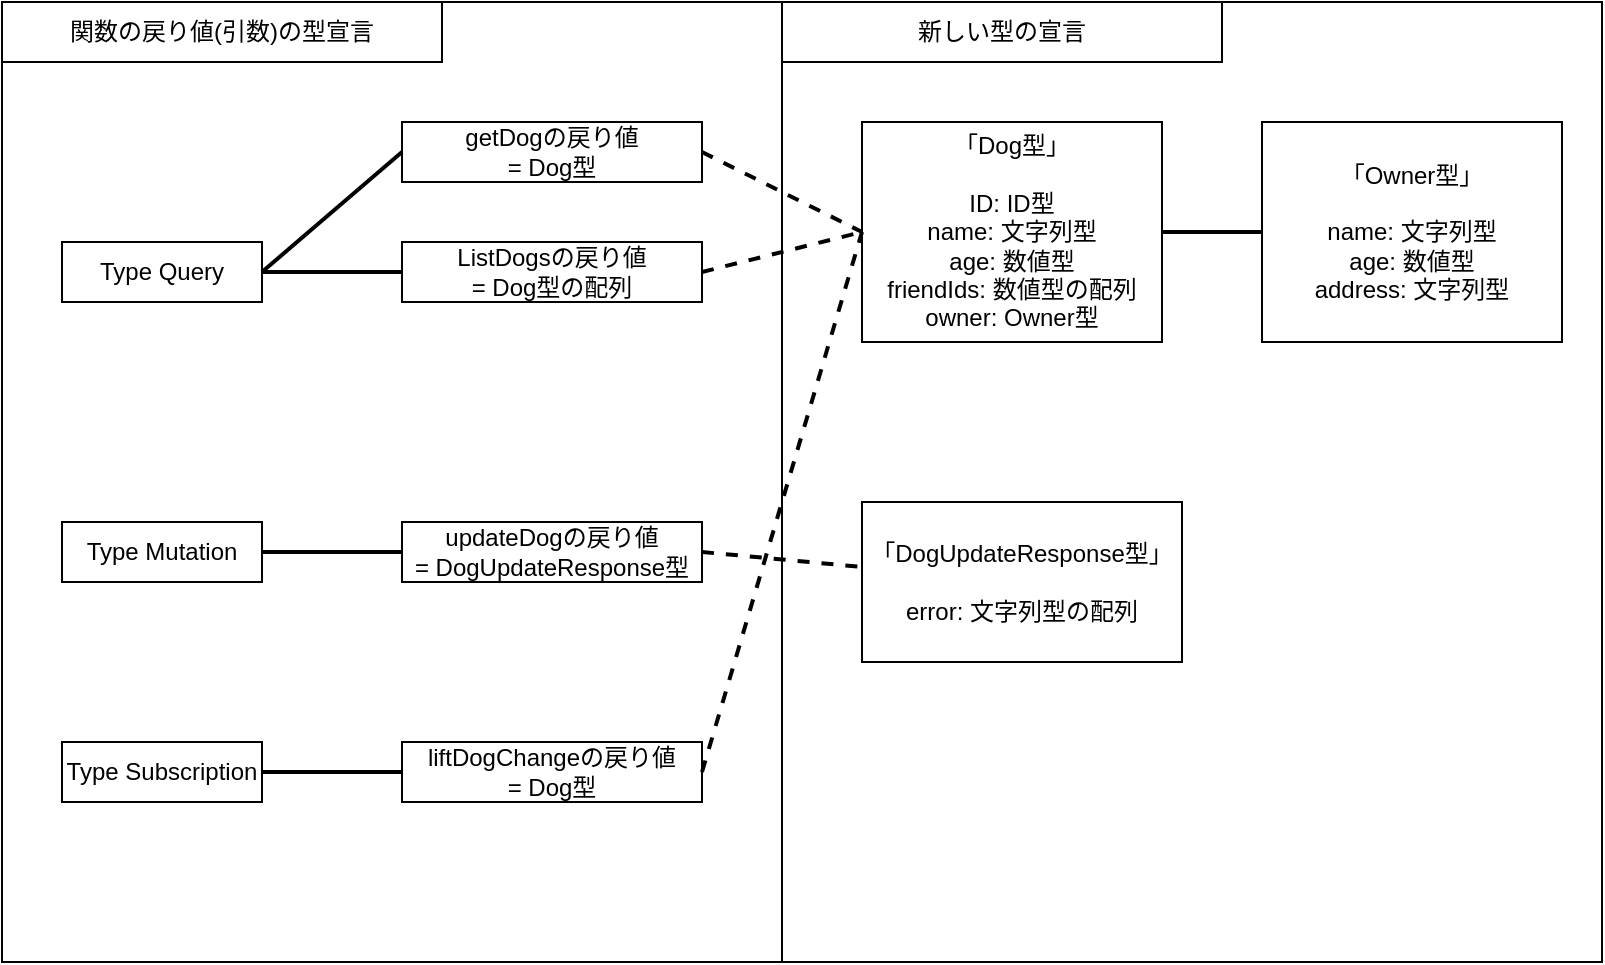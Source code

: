 <mxfile>
    <diagram id="VgZkpcFUQaif8pgN9zjC" name="Page-1">
        <mxGraphModel dx="434" dy="1140" grid="1" gridSize="10" guides="1" tooltips="1" connect="1" arrows="1" fold="1" page="1" pageScale="1" pageWidth="827" pageHeight="1169" math="0" shadow="0">
            <root>
                <mxCell id="0"/>
                <mxCell id="1" parent="0"/>
                <mxCell id="29" value="" style="rounded=0;whiteSpace=wrap;html=1;" vertex="1" parent="1">
                    <mxGeometry x="400" y="120" width="410" height="480" as="geometry"/>
                </mxCell>
                <mxCell id="28" value="" style="rounded=0;whiteSpace=wrap;html=1;" vertex="1" parent="1">
                    <mxGeometry x="10" y="120" width="390" height="480" as="geometry"/>
                </mxCell>
                <mxCell id="2" value="Type Query" style="rounded=0;whiteSpace=wrap;html=1;" vertex="1" parent="1">
                    <mxGeometry x="40" y="240" width="100" height="30" as="geometry"/>
                </mxCell>
                <mxCell id="3" value="Type Mutation" style="rounded=0;whiteSpace=wrap;html=1;" vertex="1" parent="1">
                    <mxGeometry x="40" y="380" width="100" height="30" as="geometry"/>
                </mxCell>
                <mxCell id="4" value="Type Subscription" style="rounded=0;whiteSpace=wrap;html=1;" vertex="1" parent="1">
                    <mxGeometry x="40" y="490" width="100" height="30" as="geometry"/>
                </mxCell>
                <mxCell id="5" value="getDogの戻り値&lt;br&gt;= Dog型" style="rounded=0;whiteSpace=wrap;html=1;" vertex="1" parent="1">
                    <mxGeometry x="210" y="180" width="150" height="30" as="geometry"/>
                </mxCell>
                <mxCell id="7" value="ListDogsの戻り値&lt;br&gt;= Dog型の配列" style="rounded=0;whiteSpace=wrap;html=1;" vertex="1" parent="1">
                    <mxGeometry x="210" y="240" width="150" height="30" as="geometry"/>
                </mxCell>
                <mxCell id="8" value="" style="endArrow=none;html=1;strokeWidth=2;exitX=1;exitY=0.5;exitDx=0;exitDy=0;entryX=0;entryY=0.5;entryDx=0;entryDy=0;" edge="1" parent="1" source="2" target="5">
                    <mxGeometry width="50" height="50" relative="1" as="geometry">
                        <mxPoint x="500" y="340" as="sourcePoint"/>
                        <mxPoint x="550" y="290" as="targetPoint"/>
                    </mxGeometry>
                </mxCell>
                <mxCell id="10" value="" style="endArrow=none;html=1;strokeWidth=2;exitX=1;exitY=0.5;exitDx=0;exitDy=0;entryX=0;entryY=0.5;entryDx=0;entryDy=0;" edge="1" parent="1" source="2" target="7">
                    <mxGeometry width="50" height="50" relative="1" as="geometry">
                        <mxPoint x="150" y="265" as="sourcePoint"/>
                        <mxPoint x="220" y="205" as="targetPoint"/>
                    </mxGeometry>
                </mxCell>
                <mxCell id="15" value="updateDogの戻り値&lt;br&gt;= DogUpdateResponse型" style="rounded=0;whiteSpace=wrap;html=1;" vertex="1" parent="1">
                    <mxGeometry x="210" y="380" width="150" height="30" as="geometry"/>
                </mxCell>
                <mxCell id="16" value="" style="endArrow=none;html=1;strokeWidth=2;exitX=1;exitY=0.5;exitDx=0;exitDy=0;entryX=0;entryY=0.5;entryDx=0;entryDy=0;" edge="1" parent="1" source="3" target="15">
                    <mxGeometry width="50" height="50" relative="1" as="geometry">
                        <mxPoint x="150" y="265" as="sourcePoint"/>
                        <mxPoint x="220" y="265" as="targetPoint"/>
                    </mxGeometry>
                </mxCell>
                <mxCell id="17" value="liftDogChangeの戻り値&lt;br&gt;= Dog型" style="rounded=0;whiteSpace=wrap;html=1;" vertex="1" parent="1">
                    <mxGeometry x="210" y="490" width="150" height="30" as="geometry"/>
                </mxCell>
                <mxCell id="18" value="" style="endArrow=none;html=1;strokeWidth=2;exitX=1;exitY=0.5;exitDx=0;exitDy=0;entryX=0;entryY=0.5;entryDx=0;entryDy=0;" edge="1" parent="1" source="4" target="17">
                    <mxGeometry width="50" height="50" relative="1" as="geometry">
                        <mxPoint x="150" y="405" as="sourcePoint"/>
                        <mxPoint x="220" y="405" as="targetPoint"/>
                    </mxGeometry>
                </mxCell>
                <mxCell id="19" value="「Dog型」&lt;br&gt;&lt;br&gt;ID: ID型&lt;br&gt;name: 文字列型&lt;br&gt;age: 数値型&lt;br&gt;friendIds: 数値型の配列&lt;br&gt;owner: Owner型" style="rounded=0;whiteSpace=wrap;html=1;" vertex="1" parent="1">
                    <mxGeometry x="440" y="180" width="150" height="110" as="geometry"/>
                </mxCell>
                <mxCell id="20" value="「Owner型」&lt;br&gt;&lt;br&gt;name: 文字列型&lt;br&gt;age: 数値型&lt;br&gt;address: 文字列型" style="rounded=0;whiteSpace=wrap;html=1;" vertex="1" parent="1">
                    <mxGeometry x="640" y="180" width="150" height="110" as="geometry"/>
                </mxCell>
                <mxCell id="21" value="「DogUpdateResponse型」&lt;br&gt;&lt;br&gt;error: 文字列型の配列" style="rounded=0;whiteSpace=wrap;html=1;" vertex="1" parent="1">
                    <mxGeometry x="440" y="370" width="160" height="80" as="geometry"/>
                </mxCell>
                <mxCell id="23" value="" style="endArrow=none;html=1;strokeWidth=2;" edge="1" parent="1" source="19" target="20">
                    <mxGeometry width="50" height="50" relative="1" as="geometry">
                        <mxPoint x="589" y="235" as="sourcePoint"/>
                        <mxPoint x="220" y="405" as="targetPoint"/>
                    </mxGeometry>
                </mxCell>
                <mxCell id="24" value="" style="endArrow=none;html=1;strokeWidth=2;exitX=1;exitY=0.5;exitDx=0;exitDy=0;entryX=0;entryY=0.5;entryDx=0;entryDy=0;dashed=1;" edge="1" parent="1" source="5" target="19">
                    <mxGeometry width="50" height="50" relative="1" as="geometry">
                        <mxPoint x="600" y="245" as="sourcePoint"/>
                        <mxPoint x="650" y="245" as="targetPoint"/>
                    </mxGeometry>
                </mxCell>
                <mxCell id="25" value="" style="endArrow=none;html=1;strokeWidth=2;exitX=1;exitY=0.5;exitDx=0;exitDy=0;entryX=0;entryY=0.5;entryDx=0;entryDy=0;dashed=1;" edge="1" parent="1" source="7" target="19">
                    <mxGeometry width="50" height="50" relative="1" as="geometry">
                        <mxPoint x="370" y="205" as="sourcePoint"/>
                        <mxPoint x="450" y="245" as="targetPoint"/>
                    </mxGeometry>
                </mxCell>
                <mxCell id="26" value="" style="endArrow=none;html=1;strokeWidth=2;exitX=1;exitY=0.5;exitDx=0;exitDy=0;entryX=0;entryY=0.5;entryDx=0;entryDy=0;dashed=1;" edge="1" parent="1" source="17" target="19">
                    <mxGeometry width="50" height="50" relative="1" as="geometry">
                        <mxPoint x="370" y="265" as="sourcePoint"/>
                        <mxPoint x="450" y="245" as="targetPoint"/>
                    </mxGeometry>
                </mxCell>
                <mxCell id="27" value="" style="endArrow=none;html=1;strokeWidth=2;exitX=1;exitY=0.5;exitDx=0;exitDy=0;dashed=1;" edge="1" parent="1" source="15" target="21">
                    <mxGeometry width="50" height="50" relative="1" as="geometry">
                        <mxPoint x="370" y="515" as="sourcePoint"/>
                        <mxPoint x="450" y="245" as="targetPoint"/>
                    </mxGeometry>
                </mxCell>
                <mxCell id="30" value="関数の戻り値(引数)の型宣言" style="text;html=1;fillColor=none;align=center;verticalAlign=middle;whiteSpace=wrap;rounded=0;strokeColor=#000000;" vertex="1" parent="1">
                    <mxGeometry x="10" y="120" width="220" height="30" as="geometry"/>
                </mxCell>
                <mxCell id="31" value="新しい型の宣言" style="text;html=1;fillColor=none;align=center;verticalAlign=middle;whiteSpace=wrap;rounded=0;strokeColor=#030303;" vertex="1" parent="1">
                    <mxGeometry x="400" y="120" width="220" height="30" as="geometry"/>
                </mxCell>
            </root>
        </mxGraphModel>
    </diagram>
</mxfile>